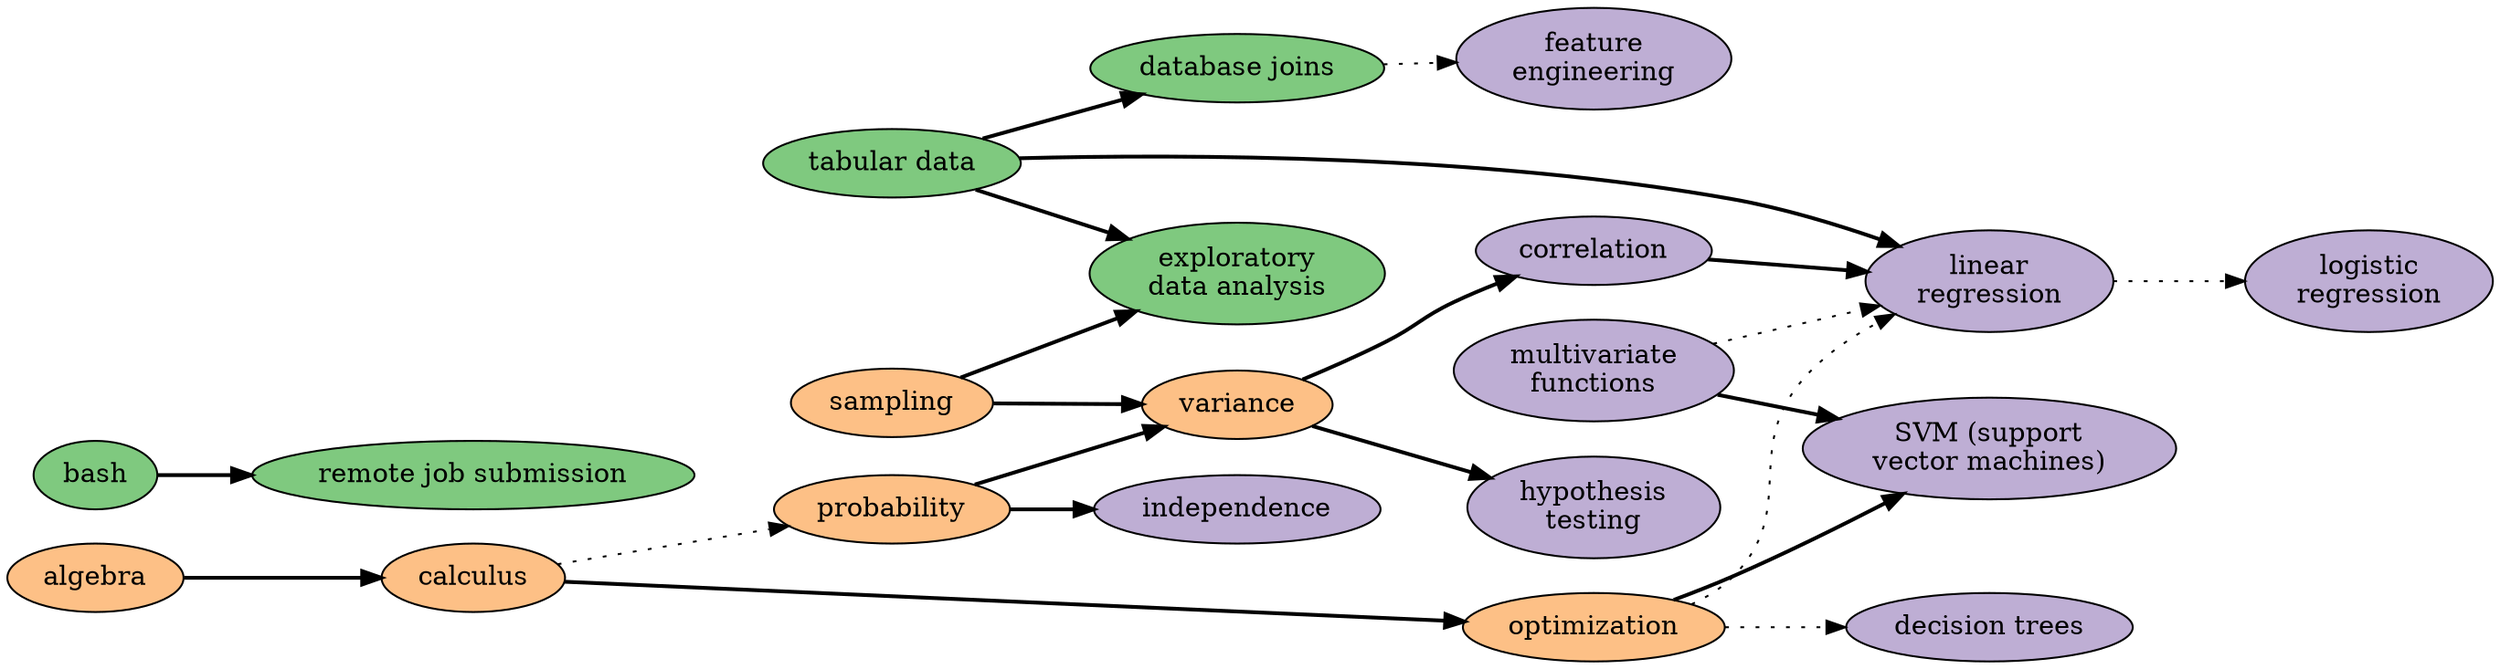 digraph G {

rankdir=LR;

// computer science / programming
node [style = "filled", fillcolor = "/accent3/1"]

tabular [label = "tabular data"];
joins [label = "database joins"];
bash;
remote_hpc [label = "remote job submission"];
eda [label = "exploratory\ndata analysis"];


// mathematical
node [style = "filled", fillcolor = "/accent3/2"]

linreg [label = "linear\nregression"];
logreg [label = "logistic\nregression"];
feature [label = "feature\nengineering"];
correlation;
independence;
svm [label = "SVM (support\nvector machines)"];
trees [label = "decision trees"];
multivar [label = "multivariate\nfunctions"];
hypo [label = "hypothesis\ntesting"];

// statistical / machine learning
node [style = "filled", fillcolor = "/accent3/3"]

// hard prerequisites
edge [style = "bold"];

algebra -> calculus;
calculus -> optimization;
tabular -> joins;
tabular -> eda;
tabular -> linreg;
sampling -> eda;
variance -> correlation;
probability -> variance;
probability -> independence;
variance -> hypo;
sampling -> variance;
correlation -> linreg;
optimization -> svm;
multivar -> svm;
bash -> remote_hpc;

// soft prerequisites
edge [style = "dotted"];

calculus -> probability;
joins -> feature;
optimization -> linreg;
optimization -> trees;
multivar -> linreg;
linreg -> logreg;

}
